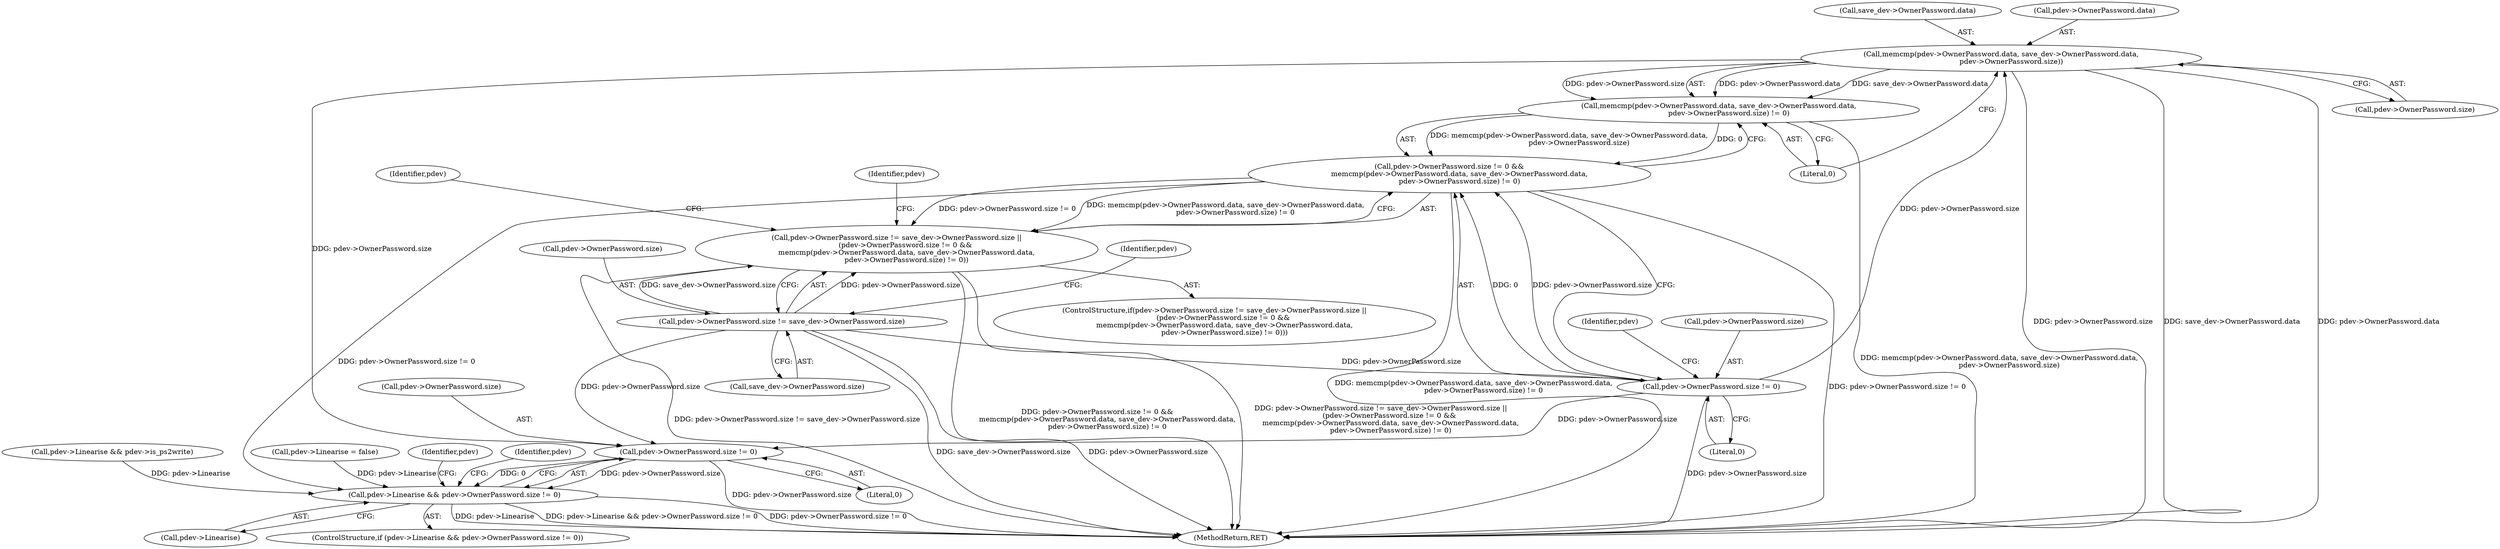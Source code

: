 digraph "0_ghostscript_c3476dde7743761a4e1d39a631716199b696b880@API" {
"1001389" [label="(Call,memcmp(pdev->OwnerPassword.data, save_dev->OwnerPassword.data,\n         pdev->OwnerPassword.size))"];
"1001381" [label="(Call,pdev->OwnerPassword.size != 0)"];
"1001369" [label="(Call,pdev->OwnerPassword.size != save_dev->OwnerPassword.size)"];
"1001388" [label="(Call,memcmp(pdev->OwnerPassword.data, save_dev->OwnerPassword.data,\n         pdev->OwnerPassword.size) != 0)"];
"1001380" [label="(Call,pdev->OwnerPassword.size != 0 &&\n         memcmp(pdev->OwnerPassword.data, save_dev->OwnerPassword.data,\n         pdev->OwnerPassword.size) != 0)"];
"1001368" [label="(Call,pdev->OwnerPassword.size != save_dev->OwnerPassword.size ||\n        (pdev->OwnerPassword.size != 0 &&\n         memcmp(pdev->OwnerPassword.data, save_dev->OwnerPassword.data,\n         pdev->OwnerPassword.size) != 0))"];
"1001451" [label="(Call,pdev->Linearise && pdev->OwnerPassword.size != 0)"];
"1001455" [label="(Call,pdev->OwnerPassword.size != 0)"];
"1001369" [label="(Call,pdev->OwnerPassword.size != save_dev->OwnerPassword.size)"];
"1001455" [label="(Call,pdev->OwnerPassword.size != 0)"];
"1001375" [label="(Call,save_dev->OwnerPassword.size)"];
"1001392" [label="(Identifier,pdev)"];
"1001465" [label="(Identifier,pdev)"];
"1001456" [label="(Call,pdev->OwnerPassword.size)"];
"1001450" [label="(ControlStructure,if (pdev->Linearise && pdev->OwnerPassword.size != 0))"];
"1001434" [label="(Identifier,pdev)"];
"1001452" [label="(Call,pdev->Linearise)"];
"1001389" [label="(Call,memcmp(pdev->OwnerPassword.data, save_dev->OwnerPassword.data,\n         pdev->OwnerPassword.size))"];
"1001380" [label="(Call,pdev->OwnerPassword.size != 0 &&\n         memcmp(pdev->OwnerPassword.data, save_dev->OwnerPassword.data,\n         pdev->OwnerPassword.size) != 0)"];
"1001367" [label="(ControlStructure,if(pdev->OwnerPassword.size != save_dev->OwnerPassword.size ||\n        (pdev->OwnerPassword.size != 0 &&\n         memcmp(pdev->OwnerPassword.data, save_dev->OwnerPassword.data,\n         pdev->OwnerPassword.size) != 0)))"];
"1001405" [label="(Literal,0)"];
"1001432" [label="(Call,pdev->Linearise && pdev->is_ps2write)"];
"1001400" [label="(Call,pdev->OwnerPassword.size)"];
"1001382" [label="(Call,pdev->OwnerPassword.size)"];
"1001551" [label="(MethodReturn,RET)"];
"1001387" [label="(Literal,0)"];
"1001368" [label="(Call,pdev->OwnerPassword.size != save_dev->OwnerPassword.size ||\n        (pdev->OwnerPassword.size != 0 &&\n         memcmp(pdev->OwnerPassword.data, save_dev->OwnerPassword.data,\n         pdev->OwnerPassword.size) != 0))"];
"1001388" [label="(Call,memcmp(pdev->OwnerPassword.data, save_dev->OwnerPassword.data,\n         pdev->OwnerPassword.size) != 0)"];
"1001384" [label="(Identifier,pdev)"];
"1001451" [label="(Call,pdev->Linearise && pdev->OwnerPassword.size != 0)"];
"1001409" [label="(Identifier,pdev)"];
"1001395" [label="(Call,save_dev->OwnerPassword.data)"];
"1001445" [label="(Call,pdev->Linearise = false)"];
"1001381" [label="(Call,pdev->OwnerPassword.size != 0)"];
"1001475" [label="(Identifier,pdev)"];
"1001370" [label="(Call,pdev->OwnerPassword.size)"];
"1001461" [label="(Literal,0)"];
"1001390" [label="(Call,pdev->OwnerPassword.data)"];
"1001389" -> "1001388"  [label="AST: "];
"1001389" -> "1001400"  [label="CFG: "];
"1001390" -> "1001389"  [label="AST: "];
"1001395" -> "1001389"  [label="AST: "];
"1001400" -> "1001389"  [label="AST: "];
"1001405" -> "1001389"  [label="CFG: "];
"1001389" -> "1001551"  [label="DDG: pdev->OwnerPassword.size"];
"1001389" -> "1001551"  [label="DDG: save_dev->OwnerPassword.data"];
"1001389" -> "1001551"  [label="DDG: pdev->OwnerPassword.data"];
"1001389" -> "1001388"  [label="DDG: pdev->OwnerPassword.data"];
"1001389" -> "1001388"  [label="DDG: save_dev->OwnerPassword.data"];
"1001389" -> "1001388"  [label="DDG: pdev->OwnerPassword.size"];
"1001381" -> "1001389"  [label="DDG: pdev->OwnerPassword.size"];
"1001389" -> "1001455"  [label="DDG: pdev->OwnerPassword.size"];
"1001381" -> "1001380"  [label="AST: "];
"1001381" -> "1001387"  [label="CFG: "];
"1001382" -> "1001381"  [label="AST: "];
"1001387" -> "1001381"  [label="AST: "];
"1001392" -> "1001381"  [label="CFG: "];
"1001380" -> "1001381"  [label="CFG: "];
"1001381" -> "1001551"  [label="DDG: pdev->OwnerPassword.size"];
"1001381" -> "1001380"  [label="DDG: pdev->OwnerPassword.size"];
"1001381" -> "1001380"  [label="DDG: 0"];
"1001369" -> "1001381"  [label="DDG: pdev->OwnerPassword.size"];
"1001381" -> "1001455"  [label="DDG: pdev->OwnerPassword.size"];
"1001369" -> "1001368"  [label="AST: "];
"1001369" -> "1001375"  [label="CFG: "];
"1001370" -> "1001369"  [label="AST: "];
"1001375" -> "1001369"  [label="AST: "];
"1001384" -> "1001369"  [label="CFG: "];
"1001368" -> "1001369"  [label="CFG: "];
"1001369" -> "1001551"  [label="DDG: save_dev->OwnerPassword.size"];
"1001369" -> "1001551"  [label="DDG: pdev->OwnerPassword.size"];
"1001369" -> "1001368"  [label="DDG: pdev->OwnerPassword.size"];
"1001369" -> "1001368"  [label="DDG: save_dev->OwnerPassword.size"];
"1001369" -> "1001455"  [label="DDG: pdev->OwnerPassword.size"];
"1001388" -> "1001380"  [label="AST: "];
"1001388" -> "1001405"  [label="CFG: "];
"1001405" -> "1001388"  [label="AST: "];
"1001380" -> "1001388"  [label="CFG: "];
"1001388" -> "1001551"  [label="DDG: memcmp(pdev->OwnerPassword.data, save_dev->OwnerPassword.data,\n         pdev->OwnerPassword.size)"];
"1001388" -> "1001380"  [label="DDG: memcmp(pdev->OwnerPassword.data, save_dev->OwnerPassword.data,\n         pdev->OwnerPassword.size)"];
"1001388" -> "1001380"  [label="DDG: 0"];
"1001380" -> "1001368"  [label="AST: "];
"1001368" -> "1001380"  [label="CFG: "];
"1001380" -> "1001551"  [label="DDG: memcmp(pdev->OwnerPassword.data, save_dev->OwnerPassword.data,\n         pdev->OwnerPassword.size) != 0"];
"1001380" -> "1001551"  [label="DDG: pdev->OwnerPassword.size != 0"];
"1001380" -> "1001368"  [label="DDG: pdev->OwnerPassword.size != 0"];
"1001380" -> "1001368"  [label="DDG: memcmp(pdev->OwnerPassword.data, save_dev->OwnerPassword.data,\n         pdev->OwnerPassword.size) != 0"];
"1001380" -> "1001451"  [label="DDG: pdev->OwnerPassword.size != 0"];
"1001368" -> "1001367"  [label="AST: "];
"1001409" -> "1001368"  [label="CFG: "];
"1001434" -> "1001368"  [label="CFG: "];
"1001368" -> "1001551"  [label="DDG: pdev->OwnerPassword.size != 0 &&\n         memcmp(pdev->OwnerPassword.data, save_dev->OwnerPassword.data,\n         pdev->OwnerPassword.size) != 0"];
"1001368" -> "1001551"  [label="DDG: pdev->OwnerPassword.size != save_dev->OwnerPassword.size ||\n        (pdev->OwnerPassword.size != 0 &&\n         memcmp(pdev->OwnerPassword.data, save_dev->OwnerPassword.data,\n         pdev->OwnerPassword.size) != 0)"];
"1001368" -> "1001551"  [label="DDG: pdev->OwnerPassword.size != save_dev->OwnerPassword.size"];
"1001451" -> "1001450"  [label="AST: "];
"1001451" -> "1001452"  [label="CFG: "];
"1001451" -> "1001455"  [label="CFG: "];
"1001452" -> "1001451"  [label="AST: "];
"1001455" -> "1001451"  [label="AST: "];
"1001465" -> "1001451"  [label="CFG: "];
"1001475" -> "1001451"  [label="CFG: "];
"1001451" -> "1001551"  [label="DDG: pdev->Linearise"];
"1001451" -> "1001551"  [label="DDG: pdev->Linearise && pdev->OwnerPassword.size != 0"];
"1001451" -> "1001551"  [label="DDG: pdev->OwnerPassword.size != 0"];
"1001432" -> "1001451"  [label="DDG: pdev->Linearise"];
"1001445" -> "1001451"  [label="DDG: pdev->Linearise"];
"1001455" -> "1001451"  [label="DDG: pdev->OwnerPassword.size"];
"1001455" -> "1001451"  [label="DDG: 0"];
"1001455" -> "1001461"  [label="CFG: "];
"1001456" -> "1001455"  [label="AST: "];
"1001461" -> "1001455"  [label="AST: "];
"1001455" -> "1001551"  [label="DDG: pdev->OwnerPassword.size"];
}
